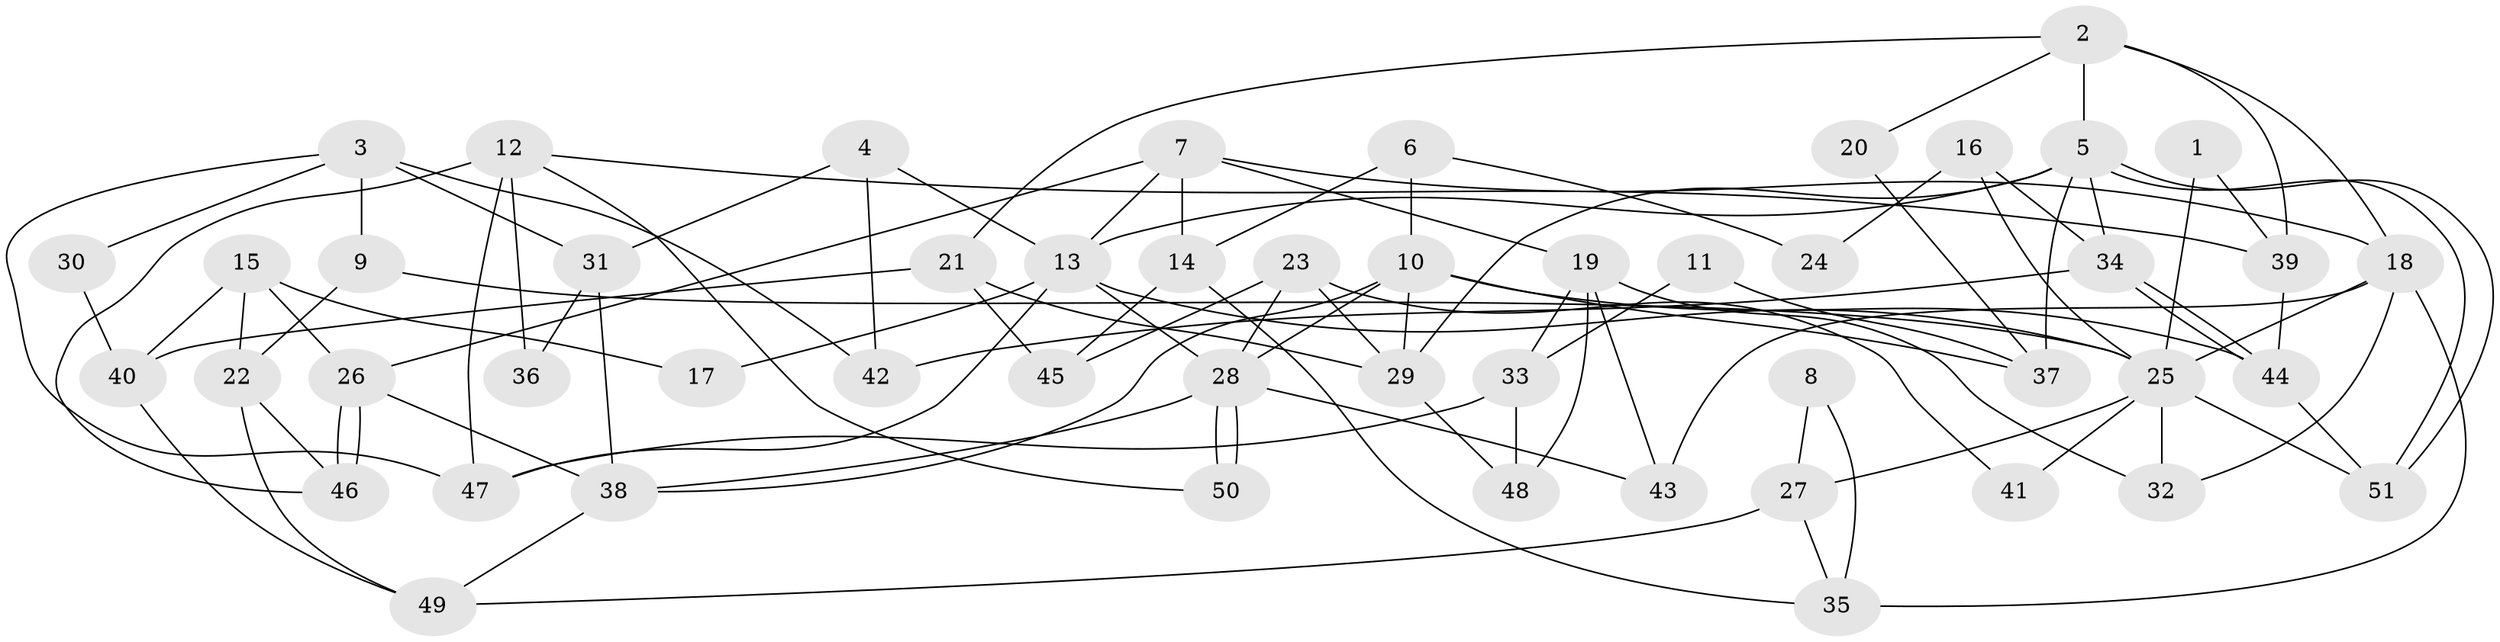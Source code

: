 // coarse degree distribution, {2: 0.14285714285714285, 5: 0.14285714285714285, 10: 0.05714285714285714, 8: 0.02857142857142857, 7: 0.08571428571428572, 3: 0.14285714285714285, 1: 0.02857142857142857, 6: 0.14285714285714285, 4: 0.22857142857142856}
// Generated by graph-tools (version 1.1) at 2025/19/03/04/25 18:19:01]
// undirected, 51 vertices, 102 edges
graph export_dot {
graph [start="1"]
  node [color=gray90,style=filled];
  1;
  2;
  3;
  4;
  5;
  6;
  7;
  8;
  9;
  10;
  11;
  12;
  13;
  14;
  15;
  16;
  17;
  18;
  19;
  20;
  21;
  22;
  23;
  24;
  25;
  26;
  27;
  28;
  29;
  30;
  31;
  32;
  33;
  34;
  35;
  36;
  37;
  38;
  39;
  40;
  41;
  42;
  43;
  44;
  45;
  46;
  47;
  48;
  49;
  50;
  51;
  1 -- 39;
  1 -- 25;
  2 -- 18;
  2 -- 5;
  2 -- 20;
  2 -- 21;
  2 -- 39;
  3 -- 47;
  3 -- 31;
  3 -- 9;
  3 -- 30;
  3 -- 42;
  4 -- 13;
  4 -- 42;
  4 -- 31;
  5 -- 29;
  5 -- 51;
  5 -- 51;
  5 -- 13;
  5 -- 34;
  5 -- 37;
  6 -- 14;
  6 -- 10;
  6 -- 24;
  7 -- 19;
  7 -- 26;
  7 -- 13;
  7 -- 14;
  7 -- 18;
  8 -- 35;
  8 -- 27;
  9 -- 25;
  9 -- 22;
  10 -- 28;
  10 -- 44;
  10 -- 29;
  10 -- 37;
  10 -- 38;
  11 -- 37;
  11 -- 33;
  12 -- 46;
  12 -- 39;
  12 -- 36;
  12 -- 47;
  12 -- 50;
  13 -- 17;
  13 -- 25;
  13 -- 28;
  13 -- 47;
  14 -- 45;
  14 -- 35;
  15 -- 26;
  15 -- 22;
  15 -- 17;
  15 -- 40;
  16 -- 25;
  16 -- 34;
  16 -- 24;
  18 -- 25;
  18 -- 32;
  18 -- 35;
  18 -- 43;
  19 -- 43;
  19 -- 48;
  19 -- 32;
  19 -- 33;
  20 -- 37;
  21 -- 40;
  21 -- 29;
  21 -- 45;
  22 -- 49;
  22 -- 46;
  23 -- 28;
  23 -- 29;
  23 -- 41;
  23 -- 45;
  25 -- 32;
  25 -- 27;
  25 -- 41;
  25 -- 51;
  26 -- 46;
  26 -- 46;
  26 -- 38;
  27 -- 35;
  27 -- 49;
  28 -- 50;
  28 -- 50;
  28 -- 38;
  28 -- 43;
  29 -- 48;
  30 -- 40;
  31 -- 38;
  31 -- 36;
  33 -- 47;
  33 -- 48;
  34 -- 44;
  34 -- 44;
  34 -- 42;
  38 -- 49;
  39 -- 44;
  40 -- 49;
  44 -- 51;
}
